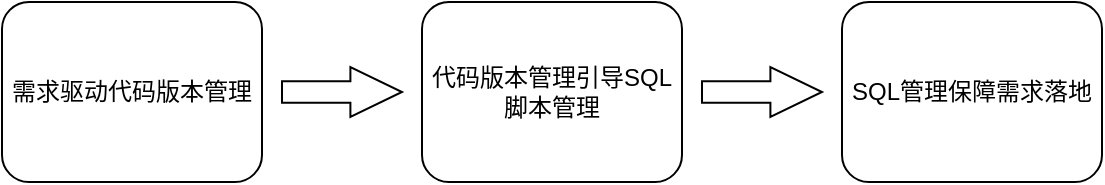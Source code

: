<mxfile version="24.8.6">
  <diagram name="第 1 页" id="dD9NfFSiqkWVlTOTHmLR">
    <mxGraphModel dx="939" dy="477" grid="1" gridSize="10" guides="1" tooltips="1" connect="1" arrows="1" fold="1" page="1" pageScale="1" pageWidth="827" pageHeight="1169" math="0" shadow="0">
      <root>
        <mxCell id="0" />
        <mxCell id="1" parent="0" />
        <mxCell id="1Y3tFdOGIjcgksJo4li3-1" value="&lt;div&gt;需求驱动代码版本管理&lt;/div&gt;" style="rounded=1;whiteSpace=wrap;html=1;" vertex="1" parent="1">
          <mxGeometry x="110" y="450" width="130" height="90" as="geometry" />
        </mxCell>
        <mxCell id="1Y3tFdOGIjcgksJo4li3-2" value="&lt;div&gt;代码版本管理引导SQL脚本管理&lt;/div&gt;" style="rounded=1;whiteSpace=wrap;html=1;" vertex="1" parent="1">
          <mxGeometry x="320" y="450" width="130" height="90" as="geometry" />
        </mxCell>
        <mxCell id="1Y3tFdOGIjcgksJo4li3-3" value="&lt;div&gt;SQL管理保障需求落地&lt;/div&gt;" style="rounded=1;whiteSpace=wrap;html=1;" vertex="1" parent="1">
          <mxGeometry x="530" y="450" width="130" height="90" as="geometry" />
        </mxCell>
        <mxCell id="1Y3tFdOGIjcgksJo4li3-5" value="" style="shape=singleArrow;whiteSpace=wrap;html=1;arrowWidth=0.427;arrowSize=0.43;" vertex="1" parent="1">
          <mxGeometry x="250" y="482.5" width="60" height="25" as="geometry" />
        </mxCell>
        <mxCell id="1Y3tFdOGIjcgksJo4li3-6" value="" style="shape=singleArrow;whiteSpace=wrap;html=1;arrowWidth=0.427;arrowSize=0.43;" vertex="1" parent="1">
          <mxGeometry x="460" y="482.5" width="60" height="25" as="geometry" />
        </mxCell>
      </root>
    </mxGraphModel>
  </diagram>
</mxfile>
